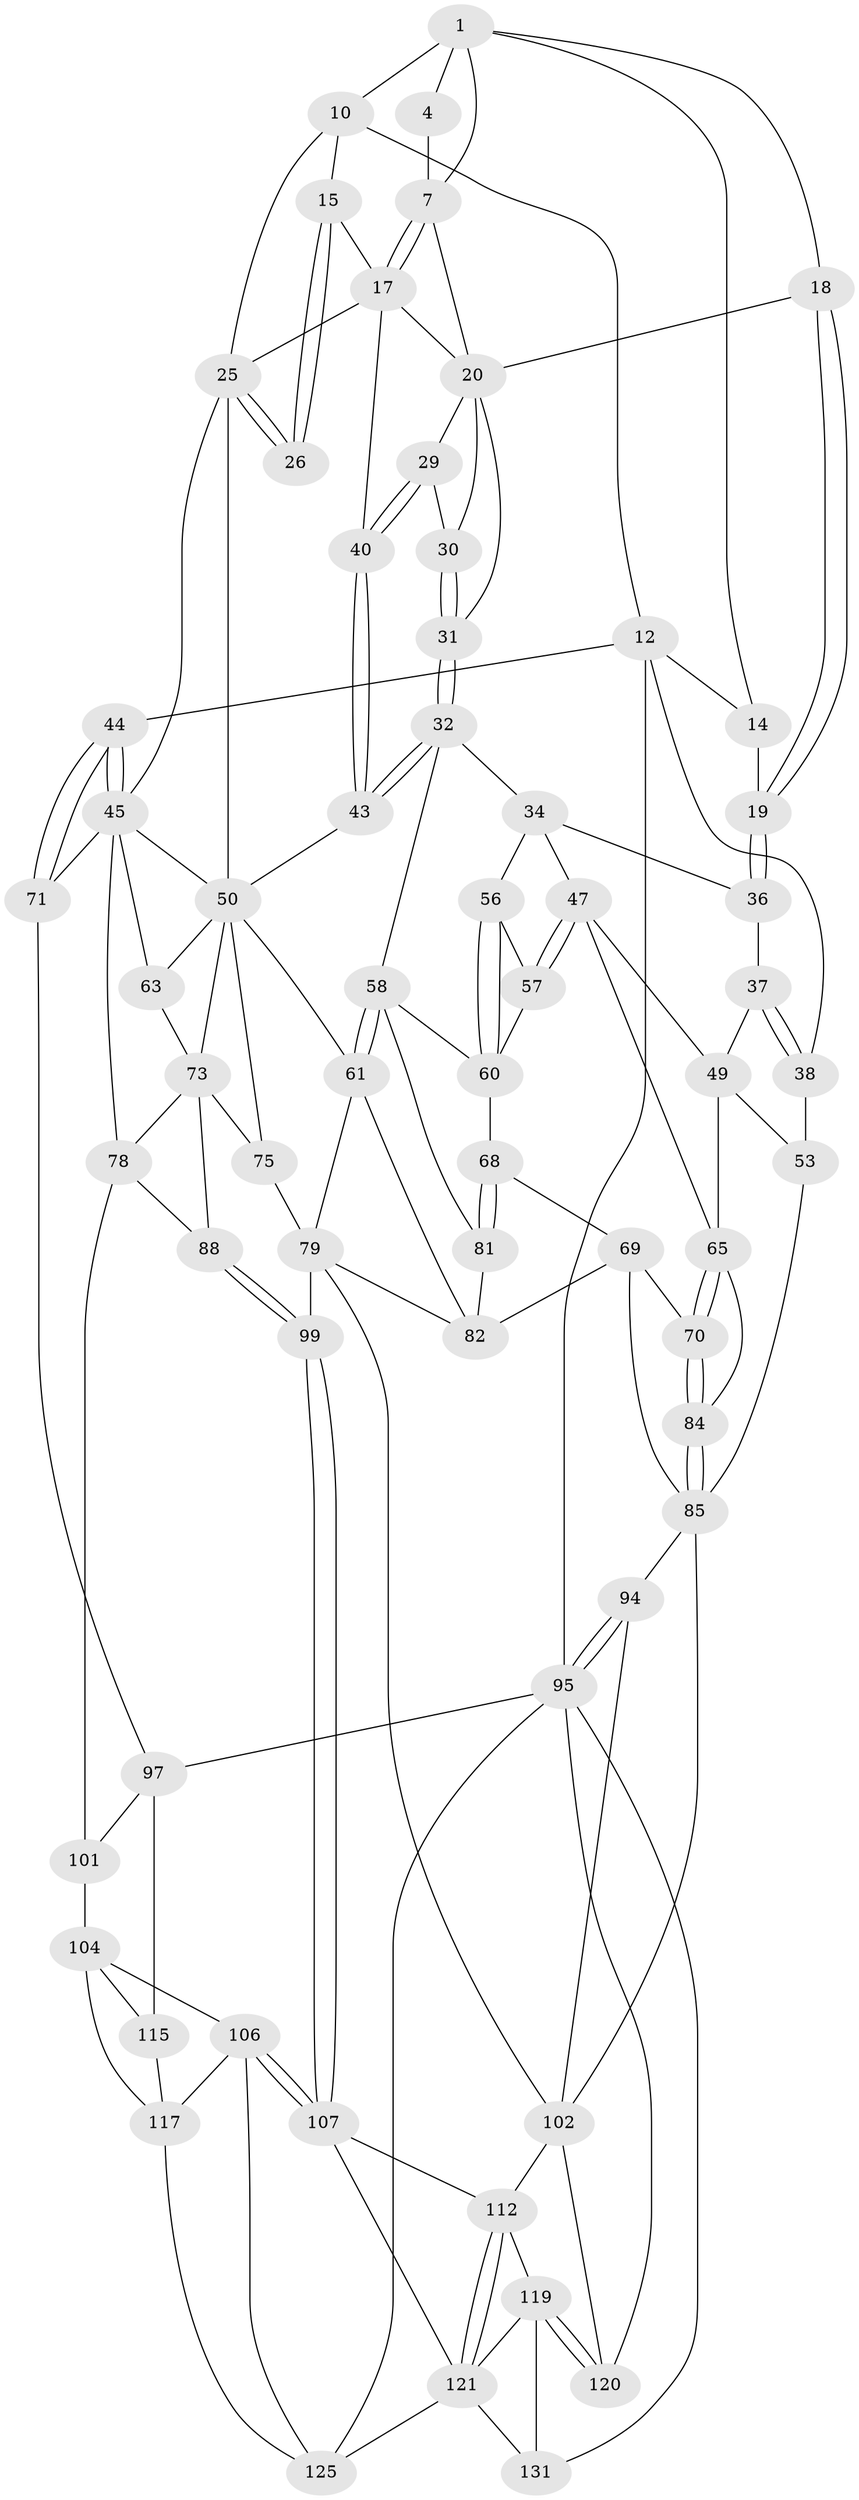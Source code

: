 // original degree distribution, {3: 0.015151515151515152, 6: 0.20454545454545456, 4: 0.2196969696969697, 5: 0.5606060606060606}
// Generated by graph-tools (version 1.1) at 2025/17/03/09/25 04:17:16]
// undirected, 66 vertices, 150 edges
graph export_dot {
graph [start="1"]
  node [color=gray90,style=filled];
  1 [pos="+0.6341014461541569+0",super="+5+2"];
  4 [pos="+0.6153265014725926+0.04825739778716095",super="+6"];
  7 [pos="+0.6444422684712218+0.08963578327816321",super="+8"];
  10 [pos="+0.9489870177154941+0",super="+11"];
  12 [pos="+1+0",super="+13"];
  14 [pos="+0.2944225757355945+0"];
  15 [pos="+0.857120820847407+0",super="+16"];
  17 [pos="+0.7245104705781361+0.1394596962846193",super="+23"];
  18 [pos="+0.47192315607864077+0.15515962321128476"];
  19 [pos="+0.32115251255880134+0.057585529711831604"];
  20 [pos="+0.5960836941810176+0.16597718617236246",super="+24+21"];
  25 [pos="+0.9186873731179267+0.2637835586767193",super="+41"];
  26 [pos="+0.890249240002878+0.23822528970888412"];
  29 [pos="+0.6648330481160041+0.2577519219353737"];
  30 [pos="+0.5675718459589982+0.25194258210829074"];
  31 [pos="+0.505194068759067+0.2984324277497885"];
  32 [pos="+0.49874860799380666+0.31879139140476",super="+33"];
  34 [pos="+0.40095653228451744+0.34031874127086276",super="+35"];
  36 [pos="+0.2754791186437432+0.20096888258479786"];
  37 [pos="+0.1776507051389222+0.2660057999284144"];
  38 [pos="+0+0"];
  40 [pos="+0.6793480241719443+0.31826126466430976"];
  43 [pos="+0.6611779210656767+0.3748832860655525"];
  44 [pos="+1+0.36052915440319266"];
  45 [pos="+1+0.3517928395017724",super="+46+62"];
  47 [pos="+0.25917132748684885+0.45013313136548055",super="+48"];
  49 [pos="+0.1725213071334487+0.27591059103539134",super="+54"];
  50 [pos="+0.7770731254179707+0.4499200613037076",super="+51+55"];
  53 [pos="+0+0.41411427801291"];
  56 [pos="+0.3610515866673282+0.44540646110430804"];
  57 [pos="+0.2673776504895072+0.4669961419480397"];
  58 [pos="+0.48576932381922416+0.48812576460702134",super="+59"];
  60 [pos="+0.39331174088058984+0.5172746228648759",super="+67"];
  61 [pos="+0.538224989701627+0.523345232961153",super="+80"];
  63 [pos="+0.8533215111326924+0.4928810122710968"];
  65 [pos="+0.07581208639119635+0.48718093480724667",super="+66"];
  68 [pos="+0.24925331259088807+0.5711923716352147"];
  69 [pos="+0.22521203532998116+0.5867362542751015",super="+89"];
  70 [pos="+0.16429015630059687+0.5696360464934375"];
  71 [pos="+1+0.6034866118401182"];
  73 [pos="+0.8024123703429292+0.5934620415350591",super="+77+74"];
  75 [pos="+0.7631231599857837+0.619971883753917",super="+76"];
  78 [pos="+0.8987117096065081+0.6253642526699523",super="+87"];
  79 [pos="+0.6018926197928753+0.580085250453539",super="+91"];
  81 [pos="+0.3570405919606356+0.6068923509849241"];
  82 [pos="+0.4284724602927338+0.7116733343288292",super="+83"];
  84 [pos="+0.06813013745571374+0.7147735175753605"];
  85 [pos="+0.06530877522016235+0.7376785303082302",super="+90+86"];
  88 [pos="+0.8295017224643256+0.6572130132383666"];
  94 [pos="+0+1"];
  95 [pos="+0+1",super="+96+132"];
  97 [pos="+1+1",super="+98"];
  99 [pos="+0.6594514967395642+0.7921609947713814"];
  101 [pos="+0.878014146326557+0.7129927935470015"];
  102 [pos="+0.426466784016334+0.7428865290351",super="+103"];
  104 [pos="+0.8172894207328676+0.8019111564623145",super="+105"];
  106 [pos="+0.7148143153210099+0.8489225693177179",super="+126"];
  107 [pos="+0.6758674409386275+0.833313490567938",super="+111"];
  112 [pos="+0.4595045040939254+0.861069440525528",super="+113"];
  115 [pos="+0.881866871400384+0.8573168079176974",super="+116"];
  117 [pos="+0.892738860633856+0.9055679797328228",super="+118+123"];
  119 [pos="+0.32237861951766933+0.9289743139081591",super="+122"];
  120 [pos="+0.2707125450338514+0.9441193705619032",super="+130"];
  121 [pos="+0.4525287333672386+0.9090427332834765",super="+127"];
  125 [pos="+1+1",super="+128"];
  131 [pos="+0.4424751935567342+1"];
  1 -- 10;
  1 -- 4 [weight=2];
  1 -- 18;
  1 -- 7;
  1 -- 14;
  4 -- 7;
  7 -- 17;
  7 -- 17;
  7 -- 20;
  10 -- 15;
  10 -- 25;
  10 -- 12;
  12 -- 44;
  12 -- 95 [weight=2];
  12 -- 38;
  12 -- 14;
  14 -- 19;
  15 -- 26 [weight=2];
  15 -- 26;
  15 -- 17 [weight=2];
  17 -- 20;
  17 -- 40;
  17 -- 25;
  18 -- 19;
  18 -- 19;
  18 -- 20;
  19 -- 36;
  19 -- 36;
  20 -- 29;
  20 -- 30;
  20 -- 31;
  25 -- 26;
  25 -- 26;
  25 -- 50;
  25 -- 45;
  29 -- 30;
  29 -- 40;
  29 -- 40;
  30 -- 31;
  30 -- 31;
  31 -- 32;
  31 -- 32;
  32 -- 43;
  32 -- 43;
  32 -- 34;
  32 -- 58;
  34 -- 56;
  34 -- 36;
  34 -- 47;
  36 -- 37;
  37 -- 38;
  37 -- 38;
  37 -- 49;
  38 -- 53;
  40 -- 43;
  40 -- 43;
  43 -- 50;
  44 -- 45;
  44 -- 45;
  44 -- 71;
  44 -- 71;
  45 -- 50;
  45 -- 63;
  45 -- 78;
  45 -- 71;
  47 -- 57;
  47 -- 57;
  47 -- 65;
  47 -- 49;
  49 -- 53;
  49 -- 65;
  50 -- 61;
  50 -- 73;
  50 -- 63;
  50 -- 75;
  53 -- 85;
  56 -- 57;
  56 -- 60;
  56 -- 60;
  57 -- 60;
  58 -- 61;
  58 -- 61;
  58 -- 81;
  58 -- 60;
  60 -- 68;
  61 -- 82;
  61 -- 79;
  63 -- 73;
  65 -- 70;
  65 -- 70;
  65 -- 84;
  68 -- 69;
  68 -- 81;
  68 -- 81;
  69 -- 70;
  69 -- 82;
  69 -- 85;
  70 -- 84;
  70 -- 84;
  71 -- 97;
  73 -- 78;
  73 -- 88;
  73 -- 75;
  75 -- 79 [weight=2];
  78 -- 88;
  78 -- 101;
  79 -- 82;
  79 -- 99;
  79 -- 102;
  81 -- 82;
  84 -- 85;
  84 -- 85;
  85 -- 94;
  85 -- 102;
  88 -- 99;
  88 -- 99;
  94 -- 95;
  94 -- 95;
  94 -- 102;
  95 -- 97;
  95 -- 125;
  95 -- 120;
  95 -- 131;
  97 -- 115 [weight=2];
  97 -- 101;
  99 -- 107;
  99 -- 107;
  101 -- 104;
  102 -- 112 [weight=2];
  102 -- 120 [weight=2];
  104 -- 115;
  104 -- 106;
  104 -- 117;
  106 -- 107;
  106 -- 107;
  106 -- 117;
  106 -- 125;
  107 -- 112;
  107 -- 121;
  112 -- 121;
  112 -- 121;
  112 -- 119;
  115 -- 117;
  117 -- 125;
  119 -- 120;
  119 -- 120;
  119 -- 121;
  119 -- 131;
  121 -- 131;
  121 -- 125;
}
